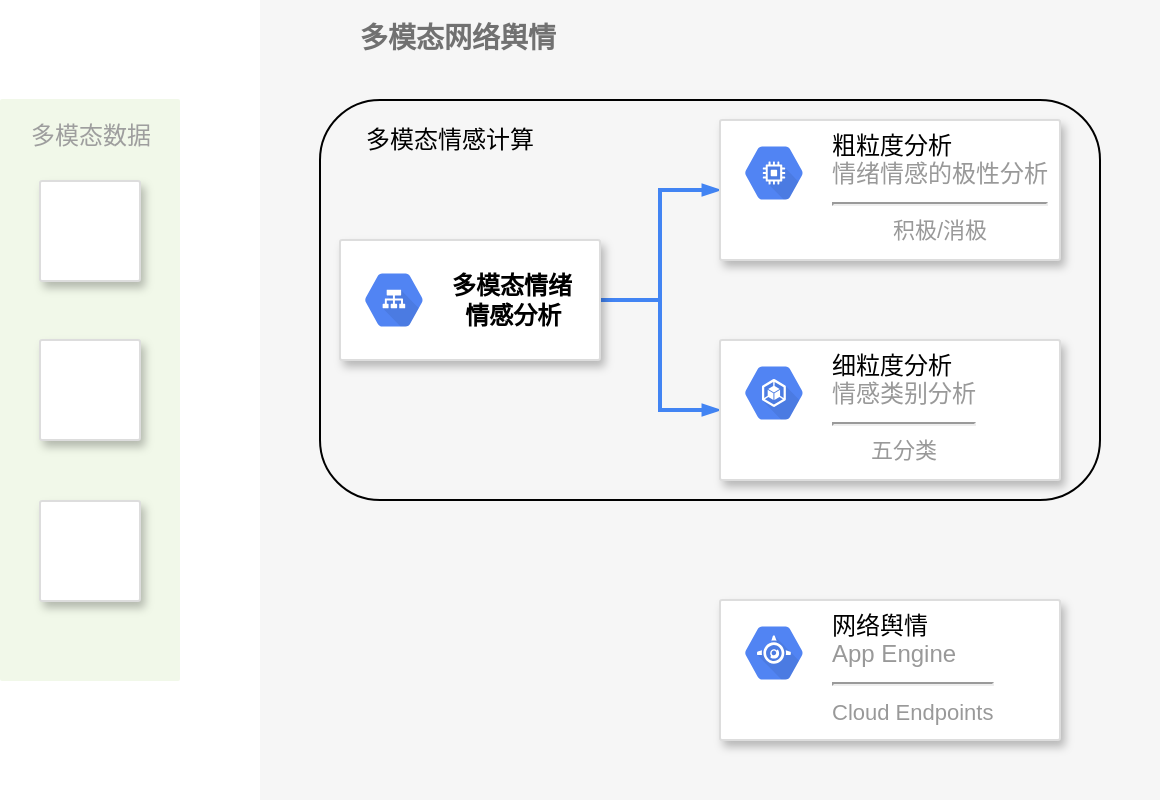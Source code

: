 <mxfile version="14.8.0" type="github">
  <diagram id="f106602c-feb2-e66a-4537-3a34d633f6aa" name="Page-1">
    <mxGraphModel dx="813" dy="435" grid="1" gridSize="10" guides="1" tooltips="1" connect="1" arrows="1" fold="1" page="1" pageScale="1" pageWidth="1169" pageHeight="827" background="none" math="0" shadow="0">
      <root>
        <mxCell id="0" />
        <mxCell id="1" parent="0" />
        <mxCell id="14" value="&lt;b&gt;多模态网络舆情&lt;/b&gt;" style="fillColor=#F6F6F6;strokeColor=none;shadow=0;gradientColor=none;fontSize=14;align=left;spacing=10;fontColor=#717171;9E9E9E;verticalAlign=top;spacingTop=-4;fontStyle=0;spacingLeft=40;html=1;" parent="1" vertex="1">
          <mxGeometry x="400" y="70" width="450" height="400" as="geometry" />
        </mxCell>
        <mxCell id="8_cZJhwKtjIsKoZ_xuZb-1017" value="" style="rounded=1;whiteSpace=wrap;html=1;fontSize=12;fillColor=none;" vertex="1" parent="1">
          <mxGeometry x="430" y="120" width="390" height="200" as="geometry" />
        </mxCell>
        <mxCell id="997" value="多模态数据" style="rounded=1;absoluteArcSize=1;arcSize=2;html=1;strokeColor=none;gradientColor=none;shadow=0;dashed=0;fontSize=12;fontColor=#9E9E9E;align=center;verticalAlign=top;spacing=10;spacingTop=-4;fillColor=#F1F8E9;" parent="1" vertex="1">
          <mxGeometry x="270" y="119.5" width="90" height="291" as="geometry" />
        </mxCell>
        <mxCell id="985" value="" style="strokeColor=#dddddd;fillColor=#ffffff;shadow=1;strokeWidth=1;rounded=1;absoluteArcSize=1;arcSize=2;labelPosition=center;verticalLabelPosition=middle;align=center;verticalAlign=bottom;spacingLeft=0;fontColor=#999999;fontSize=12;whiteSpace=wrap;spacingBottom=2;html=1;" parent="1" vertex="1">
          <mxGeometry x="290" y="160.5" width="50" height="50" as="geometry" />
        </mxCell>
        <mxCell id="8_cZJhwKtjIsKoZ_xuZb-1014" style="edgeStyle=orthogonalEdgeStyle;rounded=0;orthogonalLoop=1;jettySize=auto;html=1;exitX=1;exitY=0.5;exitDx=0;exitDy=0;entryX=0;entryY=0.5;entryDx=0;entryDy=0;dashed=0;labelBackgroundColor=none;fontSize=12;startFill=1;endArrow=blockThin;endFill=1;startSize=4;endSize=4;strokeColor=#4284F3;strokeWidth=2;align=left;" edge="1" parent="1" source="989" target="993">
          <mxGeometry relative="1" as="geometry" />
        </mxCell>
        <mxCell id="8_cZJhwKtjIsKoZ_xuZb-1015" style="edgeStyle=orthogonalEdgeStyle;rounded=0;orthogonalLoop=1;jettySize=auto;html=1;exitX=1;exitY=0.5;exitDx=0;exitDy=0;entryX=0;entryY=0.5;entryDx=0;entryDy=0;dashed=0;labelBackgroundColor=none;fontSize=12;startFill=1;endArrow=blockThin;endFill=1;startSize=4;endSize=4;strokeColor=#4284F3;strokeWidth=2;align=left;" edge="1" parent="1" source="989" target="995">
          <mxGeometry relative="1" as="geometry" />
        </mxCell>
        <mxCell id="989" value="" style="strokeColor=#dddddd;fillColor=#ffffff;shadow=1;strokeWidth=1;rounded=1;absoluteArcSize=1;arcSize=2;fontSize=11;fontColor=#9E9E9E;align=center;html=1;" parent="1" vertex="1">
          <mxGeometry x="440" y="190" width="130" height="60" as="geometry" />
        </mxCell>
        <mxCell id="990" value="&lt;div style=&quot;text-align: justify&quot;&gt;&lt;b style=&quot;color: rgb(0 , 0 , 0)&quot;&gt;多模态情绪&lt;/b&gt;&lt;/div&gt;&lt;font color=&quot;#000000&quot; style=&quot;font-size: 12px&quot;&gt;&lt;div style=&quot;text-align: justify&quot;&gt;&lt;b&gt;&amp;nbsp; 情感分析&lt;/b&gt;&lt;/div&gt;&lt;/font&gt;" style="dashed=0;connectable=0;html=1;fillColor=#5184F3;strokeColor=none;shape=mxgraph.gcp2.hexIcon;prIcon=cloud_load_balancing;part=1;labelPosition=right;verticalLabelPosition=middle;align=left;verticalAlign=middle;spacingLeft=5;fontColor=#999999;fontSize=12;" parent="989" vertex="1">
          <mxGeometry y="0.5" width="44" height="39" relative="1" as="geometry">
            <mxPoint x="5" y="-19.5" as="offset" />
          </mxGeometry>
        </mxCell>
        <mxCell id="991" value="" style="strokeColor=#dddddd;fillColor=#ffffff;shadow=1;strokeWidth=1;rounded=1;absoluteArcSize=1;arcSize=2;fontSize=11;fontColor=#9E9E9E;align=center;html=1;" parent="1" vertex="1">
          <mxGeometry x="630" y="370" width="170" height="70" as="geometry" />
        </mxCell>
        <mxCell id="992" value="&lt;font color=&quot;#000000&quot;&gt;网络舆情&lt;/font&gt;&lt;br&gt;App Engine&lt;hr&gt;&lt;font style=&quot;font-size: 11px&quot;&gt;Cloud Endpoints&lt;/font&gt;" style="dashed=0;connectable=0;html=1;fillColor=#5184F3;strokeColor=none;shape=mxgraph.gcp2.hexIcon;prIcon=app_engine;part=1;labelPosition=right;verticalLabelPosition=middle;align=left;verticalAlign=top;spacingLeft=5;fontColor=#999999;fontSize=12;spacingTop=-8;" parent="991" vertex="1">
          <mxGeometry width="44" height="39" relative="1" as="geometry">
            <mxPoint x="5" y="7" as="offset" />
          </mxGeometry>
        </mxCell>
        <mxCell id="993" value="" style="strokeColor=#dddddd;fillColor=#ffffff;shadow=1;strokeWidth=1;rounded=1;absoluteArcSize=1;arcSize=2;fontSize=11;fontColor=#9E9E9E;align=center;html=1;" parent="1" vertex="1">
          <mxGeometry x="630" y="130" width="170" height="70" as="geometry" />
        </mxCell>
        <mxCell id="994" value="&lt;font color=&quot;#000000&quot;&gt;粗粒度分析&lt;/font&gt;&lt;br&gt;&lt;div style=&quot;text-align: center&quot;&gt;&lt;span&gt;情绪情感的极性分析&lt;/span&gt;&lt;/div&gt;&lt;hr&gt;&lt;span style=&quot;font-size: 11px&quot;&gt;&lt;div style=&quot;text-align: center&quot;&gt;&lt;span&gt;积极/消极&lt;/span&gt;&lt;/div&gt;&lt;/span&gt;" style="dashed=0;connectable=0;html=1;fillColor=#5184F3;strokeColor=none;shape=mxgraph.gcp2.hexIcon;prIcon=compute_engine;part=1;labelPosition=right;verticalLabelPosition=middle;align=left;verticalAlign=top;spacingLeft=5;fontColor=#999999;fontSize=12;spacingTop=-8;" parent="993" vertex="1">
          <mxGeometry width="44" height="39" relative="1" as="geometry">
            <mxPoint x="5" y="7" as="offset" />
          </mxGeometry>
        </mxCell>
        <mxCell id="995" value="" style="strokeColor=#dddddd;fillColor=#ffffff;shadow=1;strokeWidth=1;rounded=1;absoluteArcSize=1;arcSize=2;fontSize=11;fontColor=#9E9E9E;align=center;html=1;" parent="1" vertex="1">
          <mxGeometry x="630" y="240" width="170" height="70" as="geometry" />
        </mxCell>
        <mxCell id="996" value="&lt;font color=&quot;#000000&quot;&gt;细粒度分析&lt;/font&gt;&lt;br&gt;情感类别分析&lt;hr&gt;&lt;font style=&quot;font-size: 11px&quot;&gt;&lt;div style=&quot;text-align: center&quot;&gt;&lt;span&gt;五分类&lt;/span&gt;&lt;/div&gt;&lt;/font&gt;" style="dashed=0;connectable=0;html=1;fillColor=#5184F3;strokeColor=none;shape=mxgraph.gcp2.hexIcon;prIcon=container_engine;part=1;labelPosition=right;verticalLabelPosition=middle;align=left;verticalAlign=top;spacingLeft=5;fontColor=#999999;fontSize=12;spacingTop=-8;" parent="995" vertex="1">
          <mxGeometry width="44" height="39" relative="1" as="geometry">
            <mxPoint x="5" y="7" as="offset" />
          </mxGeometry>
        </mxCell>
        <mxCell id="A9Urtk9K6G82j6xpJFMX-1001" value="" style="strokeColor=#dddddd;fillColor=#ffffff;shadow=1;strokeWidth=1;rounded=1;absoluteArcSize=1;arcSize=2;labelPosition=center;verticalLabelPosition=middle;align=center;verticalAlign=bottom;spacingLeft=0;fontColor=#999999;fontSize=12;whiteSpace=wrap;spacingBottom=2;html=1;" parent="1" vertex="1">
          <mxGeometry x="290" y="240" width="50" height="50" as="geometry" />
        </mxCell>
        <mxCell id="A9Urtk9K6G82j6xpJFMX-1002" value="" style="strokeColor=#dddddd;fillColor=#ffffff;shadow=1;strokeWidth=1;rounded=1;absoluteArcSize=1;arcSize=2;labelPosition=center;verticalLabelPosition=middle;align=center;verticalAlign=bottom;spacingLeft=0;fontColor=#999999;fontSize=12;whiteSpace=wrap;spacingBottom=2;html=1;" parent="1" vertex="1">
          <mxGeometry x="290" y="320.5" width="50" height="50" as="geometry" />
        </mxCell>
        <mxCell id="8_cZJhwKtjIsKoZ_xuZb-1018" value="多模态情感计算" style="text;html=1;strokeColor=none;fillColor=none;align=center;verticalAlign=middle;whiteSpace=wrap;rounded=0;fontSize=12;" vertex="1" parent="1">
          <mxGeometry x="450" y="130" width="90" height="20" as="geometry" />
        </mxCell>
      </root>
    </mxGraphModel>
  </diagram>
</mxfile>
